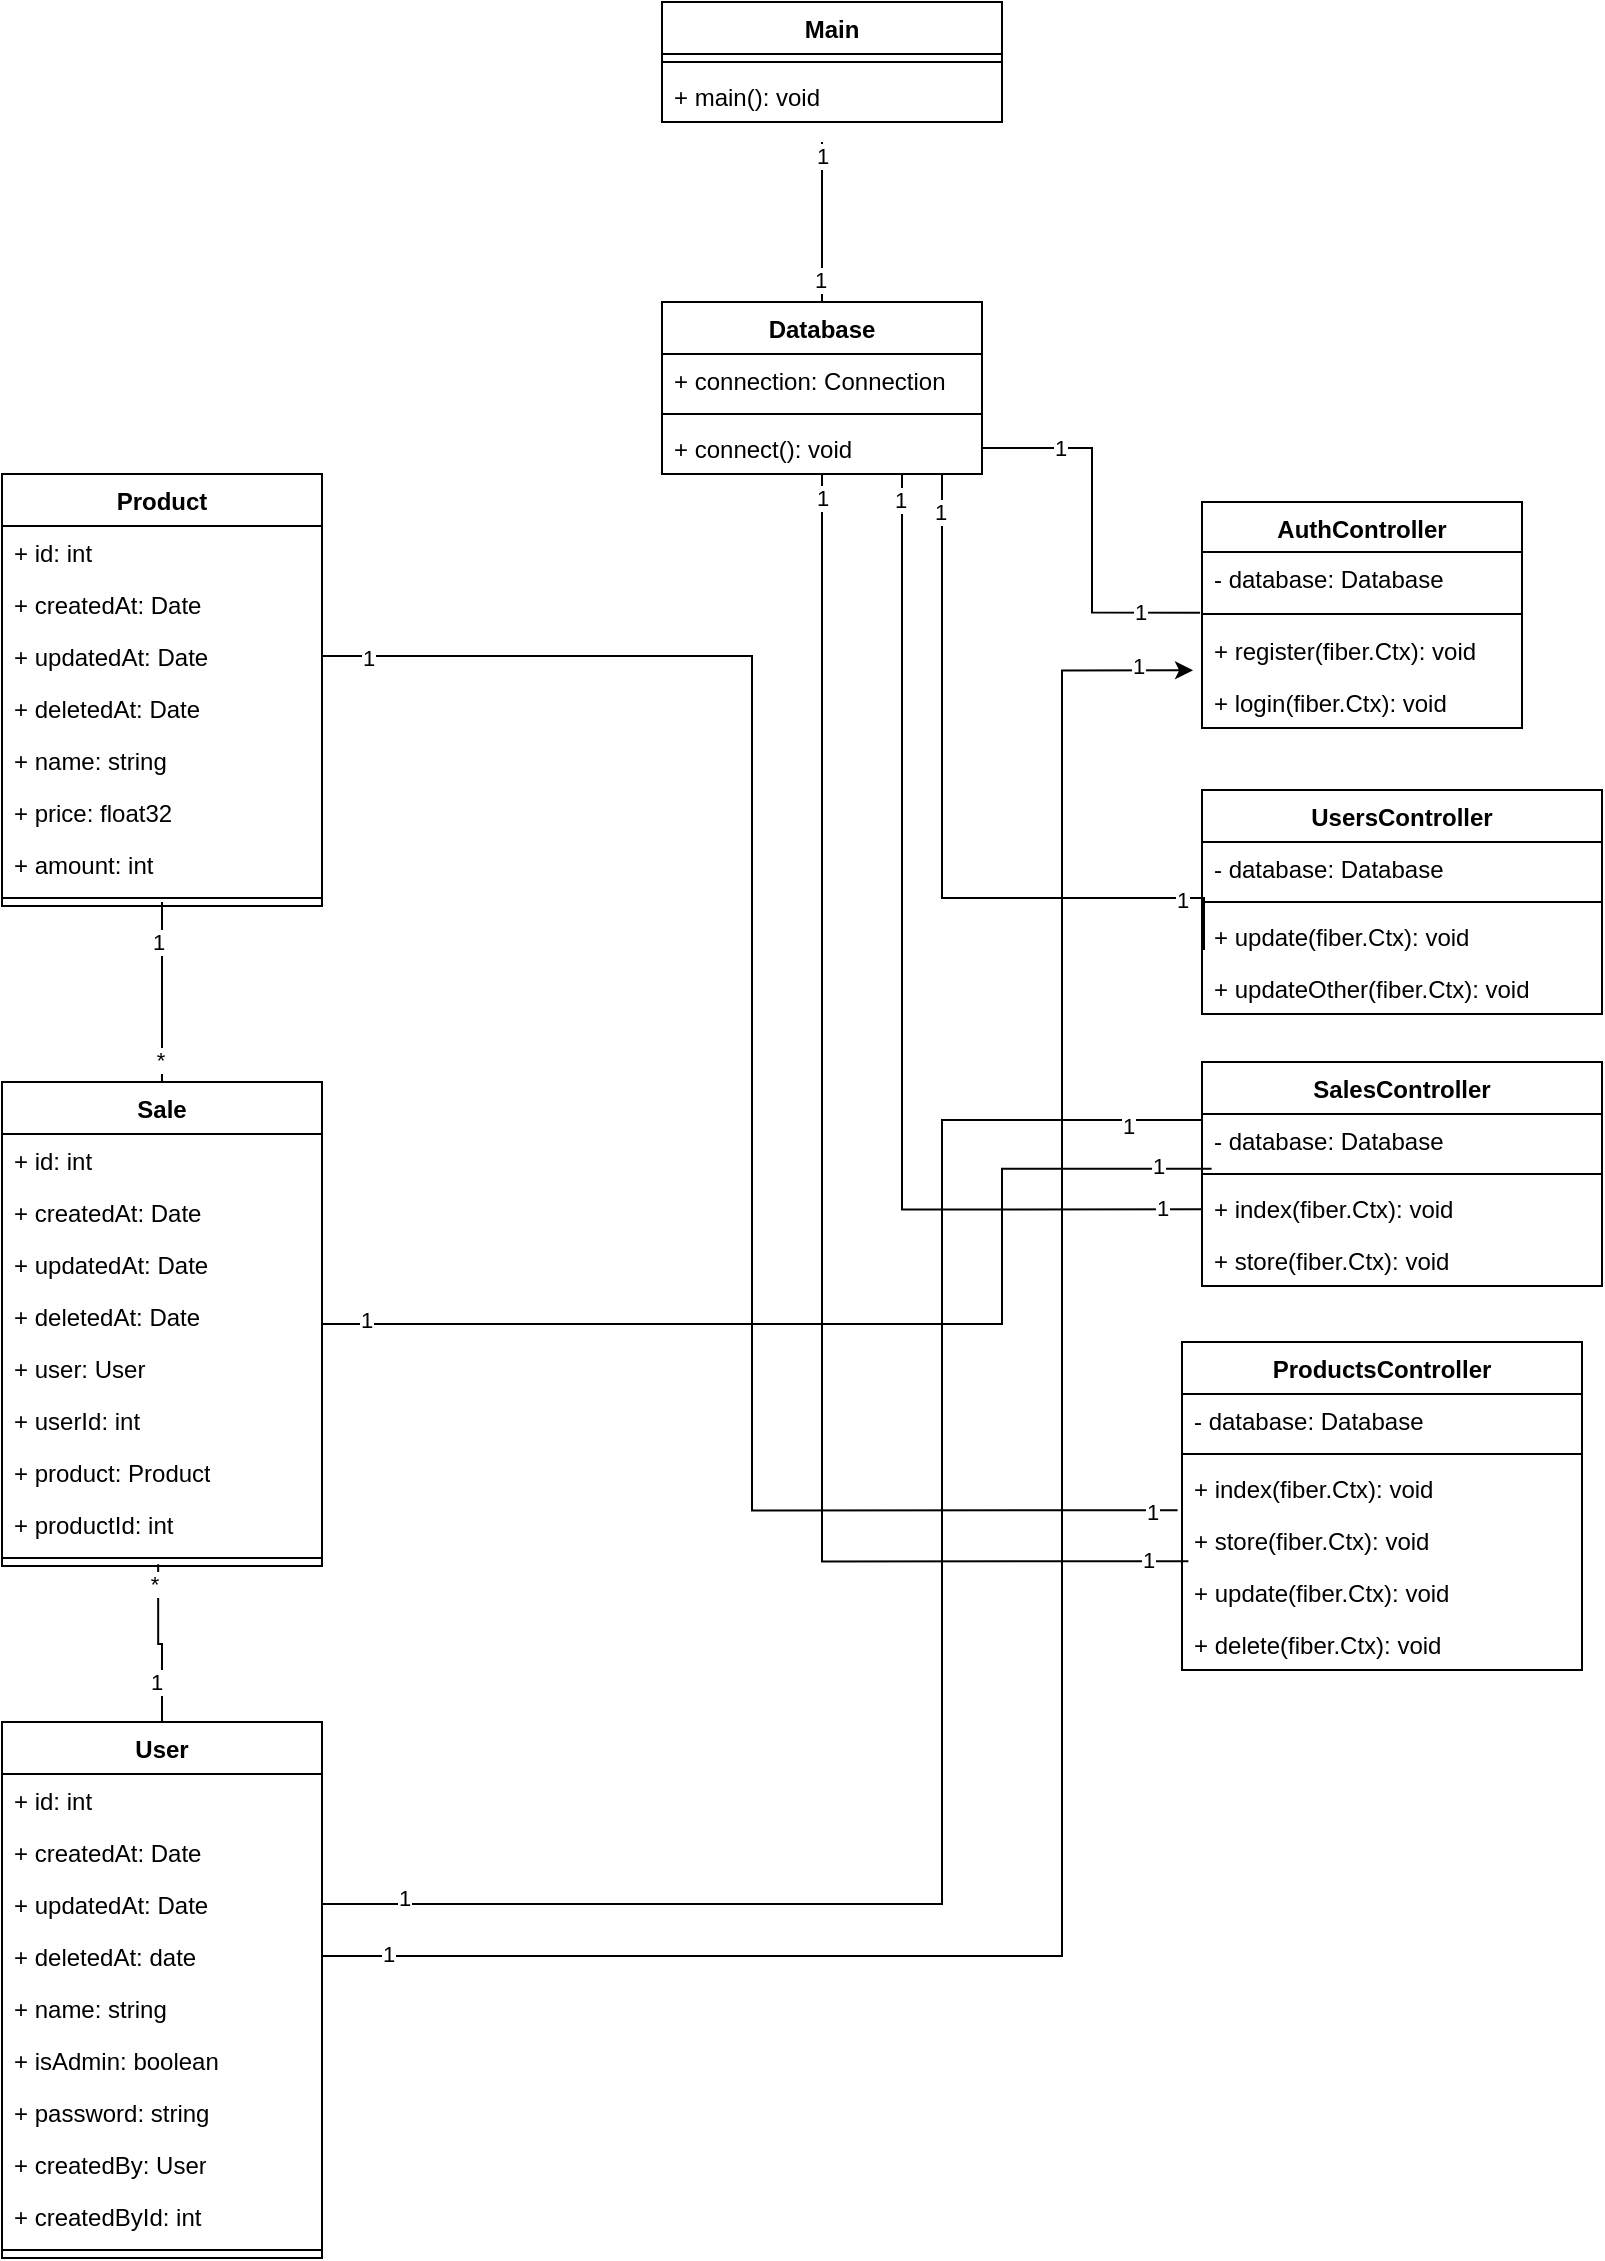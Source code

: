 <mxfile version="22.0.6" type="device">
  <diagram name="Page-1" id="usbsUYuFPVuQxyRuW1cV">
    <mxGraphModel dx="750" dy="1729" grid="1" gridSize="10" guides="1" tooltips="1" connect="0" arrows="1" fold="1" page="1" pageScale="1" pageWidth="850" pageHeight="1100" math="0" shadow="0">
      <root>
        <mxCell id="0" />
        <mxCell id="1" parent="0" />
        <mxCell id="LPBjk99qz6v_9gCpjT-U-1" value="Product" style="swimlane;fontStyle=1;align=center;verticalAlign=top;childLayout=stackLayout;horizontal=1;startSize=26;horizontalStack=0;resizeParent=1;resizeParentMax=0;resizeLast=0;collapsible=1;marginBottom=0;whiteSpace=wrap;html=1;" vertex="1" parent="1">
          <mxGeometry x="40" y="-244" width="160" height="216" as="geometry" />
        </mxCell>
        <mxCell id="LPBjk99qz6v_9gCpjT-U-26" value="+ id: int" style="text;strokeColor=none;fillColor=none;align=left;verticalAlign=top;spacingLeft=4;spacingRight=4;overflow=hidden;rotatable=0;points=[[0,0.5],[1,0.5]];portConstraint=eastwest;whiteSpace=wrap;html=1;" vertex="1" parent="LPBjk99qz6v_9gCpjT-U-1">
          <mxGeometry y="26" width="160" height="26" as="geometry" />
        </mxCell>
        <mxCell id="LPBjk99qz6v_9gCpjT-U-29" value="+ createdAt: Date" style="text;strokeColor=none;fillColor=none;align=left;verticalAlign=top;spacingLeft=4;spacingRight=4;overflow=hidden;rotatable=0;points=[[0,0.5],[1,0.5]];portConstraint=eastwest;whiteSpace=wrap;html=1;" vertex="1" parent="LPBjk99qz6v_9gCpjT-U-1">
          <mxGeometry y="52" width="160" height="26" as="geometry" />
        </mxCell>
        <mxCell id="LPBjk99qz6v_9gCpjT-U-31" value="+ updatedAt: Date" style="text;strokeColor=none;fillColor=none;align=left;verticalAlign=top;spacingLeft=4;spacingRight=4;overflow=hidden;rotatable=0;points=[[0,0.5],[1,0.5]];portConstraint=eastwest;whiteSpace=wrap;html=1;" vertex="1" parent="LPBjk99qz6v_9gCpjT-U-1">
          <mxGeometry y="78" width="160" height="26" as="geometry" />
        </mxCell>
        <mxCell id="LPBjk99qz6v_9gCpjT-U-30" value="+ deletedAt: Date" style="text;strokeColor=none;fillColor=none;align=left;verticalAlign=top;spacingLeft=4;spacingRight=4;overflow=hidden;rotatable=0;points=[[0,0.5],[1,0.5]];portConstraint=eastwest;whiteSpace=wrap;html=1;" vertex="1" parent="LPBjk99qz6v_9gCpjT-U-1">
          <mxGeometry y="104" width="160" height="26" as="geometry" />
        </mxCell>
        <mxCell id="LPBjk99qz6v_9gCpjT-U-2" value="&lt;div&gt;+ name: string&lt;/div&gt;&lt;div&gt;&lt;br&gt;&lt;/div&gt;" style="text;strokeColor=none;fillColor=none;align=left;verticalAlign=top;spacingLeft=4;spacingRight=4;overflow=hidden;rotatable=0;points=[[0,0.5],[1,0.5]];portConstraint=eastwest;whiteSpace=wrap;html=1;" vertex="1" parent="LPBjk99qz6v_9gCpjT-U-1">
          <mxGeometry y="130" width="160" height="26" as="geometry" />
        </mxCell>
        <mxCell id="LPBjk99qz6v_9gCpjT-U-11" value="+ price: float32" style="text;strokeColor=none;fillColor=none;align=left;verticalAlign=top;spacingLeft=4;spacingRight=4;overflow=hidden;rotatable=0;points=[[0,0.5],[1,0.5]];portConstraint=eastwest;whiteSpace=wrap;html=1;" vertex="1" parent="LPBjk99qz6v_9gCpjT-U-1">
          <mxGeometry y="156" width="160" height="26" as="geometry" />
        </mxCell>
        <mxCell id="LPBjk99qz6v_9gCpjT-U-10" value="+ amount: int" style="text;strokeColor=none;fillColor=none;align=left;verticalAlign=top;spacingLeft=4;spacingRight=4;overflow=hidden;rotatable=0;points=[[0,0.5],[1,0.5]];portConstraint=eastwest;whiteSpace=wrap;html=1;" vertex="1" parent="LPBjk99qz6v_9gCpjT-U-1">
          <mxGeometry y="182" width="160" height="26" as="geometry" />
        </mxCell>
        <mxCell id="LPBjk99qz6v_9gCpjT-U-3" value="" style="line;strokeWidth=1;fillColor=none;align=left;verticalAlign=middle;spacingTop=-1;spacingLeft=3;spacingRight=3;rotatable=0;labelPosition=right;points=[];portConstraint=eastwest;strokeColor=inherit;" vertex="1" parent="LPBjk99qz6v_9gCpjT-U-1">
          <mxGeometry y="208" width="160" height="8" as="geometry" />
        </mxCell>
        <mxCell id="LPBjk99qz6v_9gCpjT-U-12" value="User" style="swimlane;fontStyle=1;align=center;verticalAlign=top;childLayout=stackLayout;horizontal=1;startSize=26;horizontalStack=0;resizeParent=1;resizeParentMax=0;resizeLast=0;collapsible=1;marginBottom=0;whiteSpace=wrap;html=1;" vertex="1" parent="1">
          <mxGeometry x="40" y="380" width="160" height="268" as="geometry" />
        </mxCell>
        <mxCell id="LPBjk99qz6v_9gCpjT-U-27" value="+ id: int" style="text;strokeColor=none;fillColor=none;align=left;verticalAlign=top;spacingLeft=4;spacingRight=4;overflow=hidden;rotatable=0;points=[[0,0.5],[1,0.5]];portConstraint=eastwest;whiteSpace=wrap;html=1;" vertex="1" parent="LPBjk99qz6v_9gCpjT-U-12">
          <mxGeometry y="26" width="160" height="26" as="geometry" />
        </mxCell>
        <mxCell id="LPBjk99qz6v_9gCpjT-U-33" value="+ createdAt: Date" style="text;strokeColor=none;fillColor=none;align=left;verticalAlign=top;spacingLeft=4;spacingRight=4;overflow=hidden;rotatable=0;points=[[0,0.5],[1,0.5]];portConstraint=eastwest;whiteSpace=wrap;html=1;" vertex="1" parent="LPBjk99qz6v_9gCpjT-U-12">
          <mxGeometry y="52" width="160" height="26" as="geometry" />
        </mxCell>
        <mxCell id="LPBjk99qz6v_9gCpjT-U-34" value="+ updatedAt: Date" style="text;strokeColor=none;fillColor=none;align=left;verticalAlign=top;spacingLeft=4;spacingRight=4;overflow=hidden;rotatable=0;points=[[0,0.5],[1,0.5]];portConstraint=eastwest;whiteSpace=wrap;html=1;" vertex="1" parent="LPBjk99qz6v_9gCpjT-U-12">
          <mxGeometry y="78" width="160" height="26" as="geometry" />
        </mxCell>
        <mxCell id="LPBjk99qz6v_9gCpjT-U-35" value="+ deletedAt: date" style="text;strokeColor=none;fillColor=none;align=left;verticalAlign=top;spacingLeft=4;spacingRight=4;overflow=hidden;rotatable=0;points=[[0,0.5],[1,0.5]];portConstraint=eastwest;whiteSpace=wrap;html=1;" vertex="1" parent="LPBjk99qz6v_9gCpjT-U-12">
          <mxGeometry y="104" width="160" height="26" as="geometry" />
        </mxCell>
        <mxCell id="LPBjk99qz6v_9gCpjT-U-13" value="&lt;div&gt;+ name: string&lt;/div&gt;&lt;div&gt;&lt;br&gt;&lt;/div&gt;" style="text;strokeColor=none;fillColor=none;align=left;verticalAlign=top;spacingLeft=4;spacingRight=4;overflow=hidden;rotatable=0;points=[[0,0.5],[1,0.5]];portConstraint=eastwest;whiteSpace=wrap;html=1;" vertex="1" parent="LPBjk99qz6v_9gCpjT-U-12">
          <mxGeometry y="130" width="160" height="26" as="geometry" />
        </mxCell>
        <mxCell id="LPBjk99qz6v_9gCpjT-U-14" value="+ isAdmin: boolean" style="text;strokeColor=none;fillColor=none;align=left;verticalAlign=top;spacingLeft=4;spacingRight=4;overflow=hidden;rotatable=0;points=[[0,0.5],[1,0.5]];portConstraint=eastwest;whiteSpace=wrap;html=1;" vertex="1" parent="LPBjk99qz6v_9gCpjT-U-12">
          <mxGeometry y="156" width="160" height="26" as="geometry" />
        </mxCell>
        <mxCell id="LPBjk99qz6v_9gCpjT-U-15" value="+ password: string" style="text;strokeColor=none;fillColor=none;align=left;verticalAlign=top;spacingLeft=4;spacingRight=4;overflow=hidden;rotatable=0;points=[[0,0.5],[1,0.5]];portConstraint=eastwest;whiteSpace=wrap;html=1;" vertex="1" parent="LPBjk99qz6v_9gCpjT-U-12">
          <mxGeometry y="182" width="160" height="26" as="geometry" />
        </mxCell>
        <mxCell id="LPBjk99qz6v_9gCpjT-U-17" value="+ createdBy: User" style="text;strokeColor=none;fillColor=none;align=left;verticalAlign=top;spacingLeft=4;spacingRight=4;overflow=hidden;rotatable=0;points=[[0,0.5],[1,0.5]];portConstraint=eastwest;whiteSpace=wrap;html=1;" vertex="1" parent="LPBjk99qz6v_9gCpjT-U-12">
          <mxGeometry y="208" width="160" height="26" as="geometry" />
        </mxCell>
        <mxCell id="LPBjk99qz6v_9gCpjT-U-49" value="+ createdById: int" style="text;strokeColor=none;fillColor=none;align=left;verticalAlign=top;spacingLeft=4;spacingRight=4;overflow=hidden;rotatable=0;points=[[0,0.5],[1,0.5]];portConstraint=eastwest;whiteSpace=wrap;html=1;" vertex="1" parent="LPBjk99qz6v_9gCpjT-U-12">
          <mxGeometry y="234" width="160" height="26" as="geometry" />
        </mxCell>
        <mxCell id="LPBjk99qz6v_9gCpjT-U-16" value="" style="line;strokeWidth=1;fillColor=none;align=left;verticalAlign=middle;spacingTop=-1;spacingLeft=3;spacingRight=3;rotatable=0;labelPosition=right;points=[];portConstraint=eastwest;strokeColor=inherit;" vertex="1" parent="LPBjk99qz6v_9gCpjT-U-12">
          <mxGeometry y="260" width="160" height="8" as="geometry" />
        </mxCell>
        <mxCell id="LPBjk99qz6v_9gCpjT-U-93" style="edgeStyle=orthogonalEdgeStyle;rounded=0;orthogonalLoop=1;jettySize=auto;html=1;endArrow=none;endFill=0;" edge="1" parent="1" source="LPBjk99qz6v_9gCpjT-U-36">
          <mxGeometry relative="1" as="geometry">
            <mxPoint x="120" y="-30" as="targetPoint" />
          </mxGeometry>
        </mxCell>
        <mxCell id="LPBjk99qz6v_9gCpjT-U-96" value="1" style="edgeLabel;html=1;align=center;verticalAlign=middle;resizable=0;points=[];" vertex="1" connectable="0" parent="LPBjk99qz6v_9gCpjT-U-93">
          <mxGeometry x="0.56" y="2" relative="1" as="geometry">
            <mxPoint as="offset" />
          </mxGeometry>
        </mxCell>
        <mxCell id="LPBjk99qz6v_9gCpjT-U-98" value="*" style="edgeLabel;html=1;align=center;verticalAlign=middle;resizable=0;points=[];" vertex="1" connectable="0" parent="LPBjk99qz6v_9gCpjT-U-93">
          <mxGeometry x="-0.745" y="1" relative="1" as="geometry">
            <mxPoint as="offset" />
          </mxGeometry>
        </mxCell>
        <mxCell id="LPBjk99qz6v_9gCpjT-U-36" value="Sale" style="swimlane;fontStyle=1;align=center;verticalAlign=top;childLayout=stackLayout;horizontal=1;startSize=26;horizontalStack=0;resizeParent=1;resizeParentMax=0;resizeLast=0;collapsible=1;marginBottom=0;whiteSpace=wrap;html=1;" vertex="1" parent="1">
          <mxGeometry x="40" y="60" width="160" height="242" as="geometry" />
        </mxCell>
        <mxCell id="LPBjk99qz6v_9gCpjT-U-37" value="+ id: int" style="text;strokeColor=none;fillColor=none;align=left;verticalAlign=top;spacingLeft=4;spacingRight=4;overflow=hidden;rotatable=0;points=[[0,0.5],[1,0.5]];portConstraint=eastwest;whiteSpace=wrap;html=1;" vertex="1" parent="LPBjk99qz6v_9gCpjT-U-36">
          <mxGeometry y="26" width="160" height="26" as="geometry" />
        </mxCell>
        <mxCell id="LPBjk99qz6v_9gCpjT-U-38" value="+ createdAt: Date" style="text;strokeColor=none;fillColor=none;align=left;verticalAlign=top;spacingLeft=4;spacingRight=4;overflow=hidden;rotatable=0;points=[[0,0.5],[1,0.5]];portConstraint=eastwest;whiteSpace=wrap;html=1;" vertex="1" parent="LPBjk99qz6v_9gCpjT-U-36">
          <mxGeometry y="52" width="160" height="26" as="geometry" />
        </mxCell>
        <mxCell id="LPBjk99qz6v_9gCpjT-U-39" value="+ updatedAt: Date" style="text;strokeColor=none;fillColor=none;align=left;verticalAlign=top;spacingLeft=4;spacingRight=4;overflow=hidden;rotatable=0;points=[[0,0.5],[1,0.5]];portConstraint=eastwest;whiteSpace=wrap;html=1;" vertex="1" parent="LPBjk99qz6v_9gCpjT-U-36">
          <mxGeometry y="78" width="160" height="26" as="geometry" />
        </mxCell>
        <mxCell id="LPBjk99qz6v_9gCpjT-U-40" value="+ deletedAt: Date" style="text;strokeColor=none;fillColor=none;align=left;verticalAlign=top;spacingLeft=4;spacingRight=4;overflow=hidden;rotatable=0;points=[[0,0.5],[1,0.5]];portConstraint=eastwest;whiteSpace=wrap;html=1;" vertex="1" parent="LPBjk99qz6v_9gCpjT-U-36">
          <mxGeometry y="104" width="160" height="26" as="geometry" />
        </mxCell>
        <mxCell id="LPBjk99qz6v_9gCpjT-U-47" value="+ user: User" style="text;strokeColor=none;fillColor=none;align=left;verticalAlign=top;spacingLeft=4;spacingRight=4;overflow=hidden;rotatable=0;points=[[0,0.5],[1,0.5]];portConstraint=eastwest;whiteSpace=wrap;html=1;" vertex="1" parent="LPBjk99qz6v_9gCpjT-U-36">
          <mxGeometry y="130" width="160" height="26" as="geometry" />
        </mxCell>
        <mxCell id="LPBjk99qz6v_9gCpjT-U-46" value="+ userId: int" style="text;strokeColor=none;fillColor=none;align=left;verticalAlign=top;spacingLeft=4;spacingRight=4;overflow=hidden;rotatable=0;points=[[0,0.5],[1,0.5]];portConstraint=eastwest;whiteSpace=wrap;html=1;" vertex="1" parent="LPBjk99qz6v_9gCpjT-U-36">
          <mxGeometry y="156" width="160" height="26" as="geometry" />
        </mxCell>
        <mxCell id="LPBjk99qz6v_9gCpjT-U-45" value="+ product: Product" style="text;strokeColor=none;fillColor=none;align=left;verticalAlign=top;spacingLeft=4;spacingRight=4;overflow=hidden;rotatable=0;points=[[0,0.5],[1,0.5]];portConstraint=eastwest;whiteSpace=wrap;html=1;" vertex="1" parent="LPBjk99qz6v_9gCpjT-U-36">
          <mxGeometry y="182" width="160" height="26" as="geometry" />
        </mxCell>
        <mxCell id="LPBjk99qz6v_9gCpjT-U-48" value="+ productId: int" style="text;strokeColor=none;fillColor=none;align=left;verticalAlign=top;spacingLeft=4;spacingRight=4;overflow=hidden;rotatable=0;points=[[0,0.5],[1,0.5]];portConstraint=eastwest;whiteSpace=wrap;html=1;" vertex="1" parent="LPBjk99qz6v_9gCpjT-U-36">
          <mxGeometry y="208" width="160" height="26" as="geometry" />
        </mxCell>
        <mxCell id="LPBjk99qz6v_9gCpjT-U-44" value="" style="line;strokeWidth=1;fillColor=none;align=left;verticalAlign=middle;spacingTop=-1;spacingLeft=3;spacingRight=3;rotatable=0;labelPosition=right;points=[];portConstraint=eastwest;strokeColor=inherit;" vertex="1" parent="LPBjk99qz6v_9gCpjT-U-36">
          <mxGeometry y="234" width="160" height="8" as="geometry" />
        </mxCell>
        <mxCell id="LPBjk99qz6v_9gCpjT-U-90" style="edgeStyle=orthogonalEdgeStyle;rounded=0;orthogonalLoop=1;jettySize=auto;html=1;endArrow=none;endFill=0;" edge="1" parent="1" source="LPBjk99qz6v_9gCpjT-U-62">
          <mxGeometry relative="1" as="geometry">
            <mxPoint x="450" y="-410" as="targetPoint" />
          </mxGeometry>
        </mxCell>
        <mxCell id="LPBjk99qz6v_9gCpjT-U-91" value="1" style="edgeLabel;html=1;align=center;verticalAlign=middle;resizable=0;points=[];" vertex="1" connectable="0" parent="LPBjk99qz6v_9gCpjT-U-90">
          <mxGeometry x="0.834" relative="1" as="geometry">
            <mxPoint as="offset" />
          </mxGeometry>
        </mxCell>
        <mxCell id="LPBjk99qz6v_9gCpjT-U-92" value="1" style="edgeLabel;html=1;align=center;verticalAlign=middle;resizable=0;points=[];" vertex="1" connectable="0" parent="LPBjk99qz6v_9gCpjT-U-90">
          <mxGeometry x="-0.72" y="1" relative="1" as="geometry">
            <mxPoint as="offset" />
          </mxGeometry>
        </mxCell>
        <mxCell id="LPBjk99qz6v_9gCpjT-U-62" value="Database" style="swimlane;fontStyle=1;align=center;verticalAlign=top;childLayout=stackLayout;horizontal=1;startSize=26;horizontalStack=0;resizeParent=1;resizeParentMax=0;resizeLast=0;collapsible=1;marginBottom=0;whiteSpace=wrap;html=1;" vertex="1" parent="1">
          <mxGeometry x="370" y="-330" width="160" height="86" as="geometry" />
        </mxCell>
        <mxCell id="LPBjk99qz6v_9gCpjT-U-63" value="+ connection: Connection" style="text;strokeColor=none;fillColor=none;align=left;verticalAlign=top;spacingLeft=4;spacingRight=4;overflow=hidden;rotatable=0;points=[[0,0.5],[1,0.5]];portConstraint=eastwest;whiteSpace=wrap;html=1;" vertex="1" parent="LPBjk99qz6v_9gCpjT-U-62">
          <mxGeometry y="26" width="160" height="26" as="geometry" />
        </mxCell>
        <mxCell id="LPBjk99qz6v_9gCpjT-U-64" value="" style="line;strokeWidth=1;fillColor=none;align=left;verticalAlign=middle;spacingTop=-1;spacingLeft=3;spacingRight=3;rotatable=0;labelPosition=right;points=[];portConstraint=eastwest;strokeColor=inherit;" vertex="1" parent="LPBjk99qz6v_9gCpjT-U-62">
          <mxGeometry y="52" width="160" height="8" as="geometry" />
        </mxCell>
        <mxCell id="LPBjk99qz6v_9gCpjT-U-65" value="+ connect(): void" style="text;strokeColor=none;fillColor=none;align=left;verticalAlign=top;spacingLeft=4;spacingRight=4;overflow=hidden;rotatable=0;points=[[0,0.5],[1,0.5]];portConstraint=eastwest;whiteSpace=wrap;html=1;" vertex="1" parent="LPBjk99qz6v_9gCpjT-U-62">
          <mxGeometry y="60" width="160" height="26" as="geometry" />
        </mxCell>
        <mxCell id="LPBjk99qz6v_9gCpjT-U-66" value="Main" style="swimlane;fontStyle=1;align=center;verticalAlign=top;childLayout=stackLayout;horizontal=1;startSize=26;horizontalStack=0;resizeParent=1;resizeParentMax=0;resizeLast=0;collapsible=1;marginBottom=0;whiteSpace=wrap;html=1;" vertex="1" parent="1">
          <mxGeometry x="370" y="-480" width="170" height="60" as="geometry" />
        </mxCell>
        <mxCell id="LPBjk99qz6v_9gCpjT-U-68" value="" style="line;strokeWidth=1;fillColor=none;align=left;verticalAlign=middle;spacingTop=-1;spacingLeft=3;spacingRight=3;rotatable=0;labelPosition=right;points=[];portConstraint=eastwest;strokeColor=inherit;" vertex="1" parent="LPBjk99qz6v_9gCpjT-U-66">
          <mxGeometry y="26" width="170" height="8" as="geometry" />
        </mxCell>
        <mxCell id="LPBjk99qz6v_9gCpjT-U-69" value="+ main(): void" style="text;strokeColor=none;fillColor=none;align=left;verticalAlign=top;spacingLeft=4;spacingRight=4;overflow=hidden;rotatable=0;points=[[0,0.5],[1,0.5]];portConstraint=eastwest;whiteSpace=wrap;html=1;" vertex="1" parent="LPBjk99qz6v_9gCpjT-U-66">
          <mxGeometry y="34" width="170" height="26" as="geometry" />
        </mxCell>
        <mxCell id="LPBjk99qz6v_9gCpjT-U-70" value="AuthController" style="swimlane;fontStyle=1;align=center;verticalAlign=top;childLayout=stackLayout;horizontal=1;startSize=25;horizontalStack=0;resizeParent=1;resizeParentMax=0;resizeLast=0;collapsible=1;marginBottom=0;whiteSpace=wrap;html=1;" vertex="1" parent="1">
          <mxGeometry x="640" y="-230" width="160" height="113" as="geometry" />
        </mxCell>
        <mxCell id="LPBjk99qz6v_9gCpjT-U-106" value="- database: Database" style="text;strokeColor=none;fillColor=none;align=left;verticalAlign=top;spacingLeft=4;spacingRight=4;overflow=hidden;rotatable=0;points=[[0,0.5],[1,0.5]];portConstraint=eastwest;whiteSpace=wrap;html=1;" vertex="1" parent="LPBjk99qz6v_9gCpjT-U-70">
          <mxGeometry y="25" width="160" height="26" as="geometry" />
        </mxCell>
        <mxCell id="LPBjk99qz6v_9gCpjT-U-71" value="" style="line;strokeWidth=1;fillColor=none;align=left;verticalAlign=middle;spacingTop=-1;spacingLeft=3;spacingRight=3;rotatable=0;labelPosition=right;points=[];portConstraint=eastwest;strokeColor=inherit;" vertex="1" parent="LPBjk99qz6v_9gCpjT-U-70">
          <mxGeometry y="51" width="160" height="10" as="geometry" />
        </mxCell>
        <mxCell id="LPBjk99qz6v_9gCpjT-U-72" value="+ register(fiber.Ctx): void" style="text;strokeColor=none;fillColor=none;align=left;verticalAlign=top;spacingLeft=4;spacingRight=4;overflow=hidden;rotatable=0;points=[[0,0.5],[1,0.5]];portConstraint=eastwest;whiteSpace=wrap;html=1;" vertex="1" parent="LPBjk99qz6v_9gCpjT-U-70">
          <mxGeometry y="61" width="160" height="26" as="geometry" />
        </mxCell>
        <mxCell id="LPBjk99qz6v_9gCpjT-U-73" value="+ login(fiber.Ctx): void" style="text;strokeColor=none;fillColor=none;align=left;verticalAlign=top;spacingLeft=4;spacingRight=4;overflow=hidden;rotatable=0;points=[[0,0.5],[1,0.5]];portConstraint=eastwest;whiteSpace=wrap;html=1;" vertex="1" parent="LPBjk99qz6v_9gCpjT-U-70">
          <mxGeometry y="87" width="160" height="26" as="geometry" />
        </mxCell>
        <mxCell id="LPBjk99qz6v_9gCpjT-U-75" value="UsersController" style="swimlane;fontStyle=1;align=center;verticalAlign=top;childLayout=stackLayout;horizontal=1;startSize=26;horizontalStack=0;resizeParent=1;resizeParentMax=0;resizeLast=0;collapsible=1;marginBottom=0;whiteSpace=wrap;html=1;" vertex="1" parent="1">
          <mxGeometry x="640" y="-86" width="200" height="112" as="geometry" />
        </mxCell>
        <mxCell id="LPBjk99qz6v_9gCpjT-U-113" value="- database: Database" style="text;strokeColor=none;fillColor=none;align=left;verticalAlign=top;spacingLeft=4;spacingRight=4;overflow=hidden;rotatable=0;points=[[0,0.5],[1,0.5]];portConstraint=eastwest;whiteSpace=wrap;html=1;" vertex="1" parent="LPBjk99qz6v_9gCpjT-U-75">
          <mxGeometry y="26" width="200" height="26" as="geometry" />
        </mxCell>
        <mxCell id="LPBjk99qz6v_9gCpjT-U-76" value="" style="line;strokeWidth=1;fillColor=none;align=left;verticalAlign=middle;spacingTop=-1;spacingLeft=3;spacingRight=3;rotatable=0;labelPosition=right;points=[];portConstraint=eastwest;strokeColor=inherit;" vertex="1" parent="LPBjk99qz6v_9gCpjT-U-75">
          <mxGeometry y="52" width="200" height="8" as="geometry" />
        </mxCell>
        <mxCell id="LPBjk99qz6v_9gCpjT-U-77" value="+ update(fiber.Ctx): void" style="text;strokeColor=none;fillColor=none;align=left;verticalAlign=top;spacingLeft=4;spacingRight=4;overflow=hidden;rotatable=0;points=[[0,0.5],[1,0.5]];portConstraint=eastwest;whiteSpace=wrap;html=1;" vertex="1" parent="LPBjk99qz6v_9gCpjT-U-75">
          <mxGeometry y="60" width="200" height="26" as="geometry" />
        </mxCell>
        <mxCell id="LPBjk99qz6v_9gCpjT-U-78" value="+ updateOther(fiber.Ctx): void" style="text;strokeColor=none;fillColor=none;align=left;verticalAlign=top;spacingLeft=4;spacingRight=4;overflow=hidden;rotatable=0;points=[[0,0.5],[1,0.5]];portConstraint=eastwest;whiteSpace=wrap;html=1;" vertex="1" parent="LPBjk99qz6v_9gCpjT-U-75">
          <mxGeometry y="86" width="200" height="26" as="geometry" />
        </mxCell>
        <mxCell id="LPBjk99qz6v_9gCpjT-U-79" value="SalesController" style="swimlane;fontStyle=1;align=center;verticalAlign=top;childLayout=stackLayout;horizontal=1;startSize=26;horizontalStack=0;resizeParent=1;resizeParentMax=0;resizeLast=0;collapsible=1;marginBottom=0;whiteSpace=wrap;html=1;" vertex="1" parent="1">
          <mxGeometry x="640" y="50" width="200" height="112" as="geometry" />
        </mxCell>
        <mxCell id="LPBjk99qz6v_9gCpjT-U-114" value="- database: Database" style="text;strokeColor=none;fillColor=none;align=left;verticalAlign=top;spacingLeft=4;spacingRight=4;overflow=hidden;rotatable=0;points=[[0,0.5],[1,0.5]];portConstraint=eastwest;whiteSpace=wrap;html=1;" vertex="1" parent="LPBjk99qz6v_9gCpjT-U-79">
          <mxGeometry y="26" width="200" height="26" as="geometry" />
        </mxCell>
        <mxCell id="LPBjk99qz6v_9gCpjT-U-80" value="" style="line;strokeWidth=1;fillColor=none;align=left;verticalAlign=middle;spacingTop=-1;spacingLeft=3;spacingRight=3;rotatable=0;labelPosition=right;points=[];portConstraint=eastwest;strokeColor=inherit;" vertex="1" parent="LPBjk99qz6v_9gCpjT-U-79">
          <mxGeometry y="52" width="200" height="8" as="geometry" />
        </mxCell>
        <mxCell id="LPBjk99qz6v_9gCpjT-U-81" value="+ index(fiber.Ctx): void" style="text;strokeColor=none;fillColor=none;align=left;verticalAlign=top;spacingLeft=4;spacingRight=4;overflow=hidden;rotatable=0;points=[[0,0.5],[1,0.5]];portConstraint=eastwest;whiteSpace=wrap;html=1;" vertex="1" parent="LPBjk99qz6v_9gCpjT-U-79">
          <mxGeometry y="60" width="200" height="26" as="geometry" />
        </mxCell>
        <mxCell id="LPBjk99qz6v_9gCpjT-U-82" value="+ store(fiber.Ctx): void" style="text;strokeColor=none;fillColor=none;align=left;verticalAlign=top;spacingLeft=4;spacingRight=4;overflow=hidden;rotatable=0;points=[[0,0.5],[1,0.5]];portConstraint=eastwest;whiteSpace=wrap;html=1;" vertex="1" parent="LPBjk99qz6v_9gCpjT-U-79">
          <mxGeometry y="86" width="200" height="26" as="geometry" />
        </mxCell>
        <mxCell id="LPBjk99qz6v_9gCpjT-U-83" value="ProductsController" style="swimlane;fontStyle=1;align=center;verticalAlign=top;childLayout=stackLayout;horizontal=1;startSize=26;horizontalStack=0;resizeParent=1;resizeParentMax=0;resizeLast=0;collapsible=1;marginBottom=0;whiteSpace=wrap;html=1;" vertex="1" parent="1">
          <mxGeometry x="630" y="190" width="200" height="164" as="geometry" />
        </mxCell>
        <mxCell id="LPBjk99qz6v_9gCpjT-U-121" value="- database: Database" style="text;strokeColor=none;fillColor=none;align=left;verticalAlign=top;spacingLeft=4;spacingRight=4;overflow=hidden;rotatable=0;points=[[0,0.5],[1,0.5]];portConstraint=eastwest;whiteSpace=wrap;html=1;" vertex="1" parent="LPBjk99qz6v_9gCpjT-U-83">
          <mxGeometry y="26" width="200" height="26" as="geometry" />
        </mxCell>
        <mxCell id="LPBjk99qz6v_9gCpjT-U-84" value="" style="line;strokeWidth=1;fillColor=none;align=left;verticalAlign=middle;spacingTop=-1;spacingLeft=3;spacingRight=3;rotatable=0;labelPosition=right;points=[];portConstraint=eastwest;strokeColor=inherit;" vertex="1" parent="LPBjk99qz6v_9gCpjT-U-83">
          <mxGeometry y="52" width="200" height="8" as="geometry" />
        </mxCell>
        <mxCell id="LPBjk99qz6v_9gCpjT-U-85" value="+ index(fiber.Ctx): void" style="text;strokeColor=none;fillColor=none;align=left;verticalAlign=top;spacingLeft=4;spacingRight=4;overflow=hidden;rotatable=0;points=[[0,0.5],[1,0.5]];portConstraint=eastwest;whiteSpace=wrap;html=1;" vertex="1" parent="LPBjk99qz6v_9gCpjT-U-83">
          <mxGeometry y="60" width="200" height="26" as="geometry" />
        </mxCell>
        <mxCell id="LPBjk99qz6v_9gCpjT-U-86" value="+ store(fiber.Ctx): void" style="text;strokeColor=none;fillColor=none;align=left;verticalAlign=top;spacingLeft=4;spacingRight=4;overflow=hidden;rotatable=0;points=[[0,0.5],[1,0.5]];portConstraint=eastwest;whiteSpace=wrap;html=1;" vertex="1" parent="LPBjk99qz6v_9gCpjT-U-83">
          <mxGeometry y="86" width="200" height="26" as="geometry" />
        </mxCell>
        <mxCell id="LPBjk99qz6v_9gCpjT-U-88" value="+ update(fiber.Ctx): void" style="text;strokeColor=none;fillColor=none;align=left;verticalAlign=top;spacingLeft=4;spacingRight=4;overflow=hidden;rotatable=0;points=[[0,0.5],[1,0.5]];portConstraint=eastwest;whiteSpace=wrap;html=1;" vertex="1" parent="LPBjk99qz6v_9gCpjT-U-83">
          <mxGeometry y="112" width="200" height="26" as="geometry" />
        </mxCell>
        <mxCell id="LPBjk99qz6v_9gCpjT-U-87" value="+ delete(fiber.Ctx): void" style="text;strokeColor=none;fillColor=none;align=left;verticalAlign=top;spacingLeft=4;spacingRight=4;overflow=hidden;rotatable=0;points=[[0,0.5],[1,0.5]];portConstraint=eastwest;whiteSpace=wrap;html=1;" vertex="1" parent="LPBjk99qz6v_9gCpjT-U-83">
          <mxGeometry y="138" width="200" height="26" as="geometry" />
        </mxCell>
        <mxCell id="LPBjk99qz6v_9gCpjT-U-94" style="edgeStyle=orthogonalEdgeStyle;rounded=0;orthogonalLoop=1;jettySize=auto;html=1;entryX=0.488;entryY=0.888;entryDx=0;entryDy=0;entryPerimeter=0;endArrow=none;endFill=0;" edge="1" parent="1" source="LPBjk99qz6v_9gCpjT-U-12" target="LPBjk99qz6v_9gCpjT-U-44">
          <mxGeometry relative="1" as="geometry" />
        </mxCell>
        <mxCell id="LPBjk99qz6v_9gCpjT-U-99" value="*" style="edgeLabel;html=1;align=center;verticalAlign=middle;resizable=0;points=[];" vertex="1" connectable="0" parent="LPBjk99qz6v_9gCpjT-U-94">
          <mxGeometry x="0.763" y="2" relative="1" as="geometry">
            <mxPoint as="offset" />
          </mxGeometry>
        </mxCell>
        <mxCell id="LPBjk99qz6v_9gCpjT-U-101" value="1" style="edgeLabel;html=1;align=center;verticalAlign=middle;resizable=0;points=[];" vertex="1" connectable="0" parent="LPBjk99qz6v_9gCpjT-U-94">
          <mxGeometry x="-0.494" y="3" relative="1" as="geometry">
            <mxPoint as="offset" />
          </mxGeometry>
        </mxCell>
        <mxCell id="LPBjk99qz6v_9gCpjT-U-107" style="edgeStyle=orthogonalEdgeStyle;rounded=0;orthogonalLoop=1;jettySize=auto;html=1;entryX=-0.006;entryY=1.166;entryDx=0;entryDy=0;entryPerimeter=0;endArrow=none;endFill=0;" edge="1" parent="1" source="LPBjk99qz6v_9gCpjT-U-65" target="LPBjk99qz6v_9gCpjT-U-106">
          <mxGeometry relative="1" as="geometry" />
        </mxCell>
        <mxCell id="LPBjk99qz6v_9gCpjT-U-108" value="1" style="edgeLabel;html=1;align=center;verticalAlign=middle;resizable=0;points=[];" vertex="1" connectable="0" parent="LPBjk99qz6v_9gCpjT-U-107">
          <mxGeometry x="-0.597" relative="1" as="geometry">
            <mxPoint as="offset" />
          </mxGeometry>
        </mxCell>
        <mxCell id="LPBjk99qz6v_9gCpjT-U-109" value="&lt;div&gt;1&lt;br&gt;&lt;/div&gt;" style="edgeLabel;html=1;align=center;verticalAlign=middle;resizable=0;points=[];" vertex="1" connectable="0" parent="LPBjk99qz6v_9gCpjT-U-107">
          <mxGeometry x="0.682" y="1" relative="1" as="geometry">
            <mxPoint as="offset" />
          </mxGeometry>
        </mxCell>
        <mxCell id="LPBjk99qz6v_9gCpjT-U-110" style="edgeStyle=orthogonalEdgeStyle;rounded=0;orthogonalLoop=1;jettySize=auto;html=1;entryX=0.005;entryY=0.769;entryDx=0;entryDy=0;entryPerimeter=0;endArrow=none;endFill=0;" edge="1" parent="1" source="LPBjk99qz6v_9gCpjT-U-62" target="LPBjk99qz6v_9gCpjT-U-77">
          <mxGeometry relative="1" as="geometry">
            <Array as="points">
              <mxPoint x="510" y="-32" />
            </Array>
          </mxGeometry>
        </mxCell>
        <mxCell id="LPBjk99qz6v_9gCpjT-U-111" value="&lt;div&gt;1&lt;/div&gt;" style="edgeLabel;html=1;align=center;verticalAlign=middle;resizable=0;points=[];" vertex="1" connectable="0" parent="LPBjk99qz6v_9gCpjT-U-110">
          <mxGeometry x="-0.897" y="-1" relative="1" as="geometry">
            <mxPoint as="offset" />
          </mxGeometry>
        </mxCell>
        <mxCell id="LPBjk99qz6v_9gCpjT-U-112" value="1" style="edgeLabel;html=1;align=center;verticalAlign=middle;resizable=0;points=[];" vertex="1" connectable="0" parent="LPBjk99qz6v_9gCpjT-U-110">
          <mxGeometry x="0.876" y="-1" relative="1" as="geometry">
            <mxPoint x="-10" y="-2" as="offset" />
          </mxGeometry>
        </mxCell>
        <mxCell id="LPBjk99qz6v_9gCpjT-U-115" style="edgeStyle=orthogonalEdgeStyle;rounded=0;orthogonalLoop=1;jettySize=auto;html=1;entryX=-0.001;entryY=0.526;entryDx=0;entryDy=0;entryPerimeter=0;endArrow=none;endFill=0;" edge="1" parent="1" source="LPBjk99qz6v_9gCpjT-U-62" target="LPBjk99qz6v_9gCpjT-U-81">
          <mxGeometry relative="1" as="geometry">
            <Array as="points">
              <mxPoint x="490" y="124" />
            </Array>
          </mxGeometry>
        </mxCell>
        <mxCell id="LPBjk99qz6v_9gCpjT-U-116" value="1" style="edgeLabel;html=1;align=center;verticalAlign=middle;resizable=0;points=[];" vertex="1" connectable="0" parent="LPBjk99qz6v_9gCpjT-U-115">
          <mxGeometry x="-0.951" y="-1" relative="1" as="geometry">
            <mxPoint as="offset" />
          </mxGeometry>
        </mxCell>
        <mxCell id="LPBjk99qz6v_9gCpjT-U-117" value="1" style="edgeLabel;html=1;align=center;verticalAlign=middle;resizable=0;points=[];" vertex="1" connectable="0" parent="LPBjk99qz6v_9gCpjT-U-115">
          <mxGeometry x="0.922" y="1" relative="1" as="geometry">
            <mxPoint as="offset" />
          </mxGeometry>
        </mxCell>
        <mxCell id="LPBjk99qz6v_9gCpjT-U-118" style="edgeStyle=orthogonalEdgeStyle;rounded=0;orthogonalLoop=1;jettySize=auto;html=1;entryX=0.016;entryY=-0.09;entryDx=0;entryDy=0;entryPerimeter=0;endArrow=none;endFill=0;" edge="1" parent="1" source="LPBjk99qz6v_9gCpjT-U-62" target="LPBjk99qz6v_9gCpjT-U-88">
          <mxGeometry relative="1" as="geometry" />
        </mxCell>
        <mxCell id="LPBjk99qz6v_9gCpjT-U-119" value="1" style="edgeLabel;html=1;align=center;verticalAlign=middle;resizable=0;points=[];" vertex="1" connectable="0" parent="LPBjk99qz6v_9gCpjT-U-118">
          <mxGeometry x="-0.967" relative="1" as="geometry">
            <mxPoint as="offset" />
          </mxGeometry>
        </mxCell>
        <mxCell id="LPBjk99qz6v_9gCpjT-U-120" value="1" style="edgeLabel;html=1;align=center;verticalAlign=middle;resizable=0;points=[];" vertex="1" connectable="0" parent="LPBjk99qz6v_9gCpjT-U-118">
          <mxGeometry x="0.943" y="1" relative="1" as="geometry">
            <mxPoint as="offset" />
          </mxGeometry>
        </mxCell>
        <mxCell id="LPBjk99qz6v_9gCpjT-U-122" style="edgeStyle=orthogonalEdgeStyle;rounded=0;orthogonalLoop=1;jettySize=auto;html=1;entryX=-0.011;entryY=-0.071;entryDx=0;entryDy=0;entryPerimeter=0;endArrow=none;endFill=0;" edge="1" parent="1" source="LPBjk99qz6v_9gCpjT-U-31" target="LPBjk99qz6v_9gCpjT-U-86">
          <mxGeometry relative="1" as="geometry" />
        </mxCell>
        <mxCell id="LPBjk99qz6v_9gCpjT-U-123" value="1" style="edgeLabel;html=1;align=center;verticalAlign=middle;resizable=0;points=[];" vertex="1" connectable="0" parent="LPBjk99qz6v_9gCpjT-U-122">
          <mxGeometry x="-0.946" y="-1" relative="1" as="geometry">
            <mxPoint as="offset" />
          </mxGeometry>
        </mxCell>
        <mxCell id="LPBjk99qz6v_9gCpjT-U-124" value="1" style="edgeLabel;html=1;align=center;verticalAlign=middle;resizable=0;points=[];" vertex="1" connectable="0" parent="LPBjk99qz6v_9gCpjT-U-122">
          <mxGeometry x="0.968" y="-1" relative="1" as="geometry">
            <mxPoint as="offset" />
          </mxGeometry>
        </mxCell>
        <mxCell id="LPBjk99qz6v_9gCpjT-U-126" style="edgeStyle=orthogonalEdgeStyle;rounded=0;orthogonalLoop=1;jettySize=auto;html=1;entryX=0.024;entryY=1.053;entryDx=0;entryDy=0;entryPerimeter=0;endArrow=none;endFill=0;" edge="1" parent="1" source="LPBjk99qz6v_9gCpjT-U-36" target="LPBjk99qz6v_9gCpjT-U-114">
          <mxGeometry relative="1" as="geometry">
            <Array as="points">
              <mxPoint x="540" y="181" />
              <mxPoint x="540" y="103" />
            </Array>
          </mxGeometry>
        </mxCell>
        <mxCell id="LPBjk99qz6v_9gCpjT-U-127" value="1" style="edgeLabel;html=1;align=center;verticalAlign=middle;resizable=0;points=[];" vertex="1" connectable="0" parent="LPBjk99qz6v_9gCpjT-U-126">
          <mxGeometry x="0.9" y="2" relative="1" as="geometry">
            <mxPoint x="-1" as="offset" />
          </mxGeometry>
        </mxCell>
        <mxCell id="LPBjk99qz6v_9gCpjT-U-128" value="1" style="edgeLabel;html=1;align=center;verticalAlign=middle;resizable=0;points=[];" vertex="1" connectable="0" parent="LPBjk99qz6v_9gCpjT-U-126">
          <mxGeometry x="-0.917" y="2" relative="1" as="geometry">
            <mxPoint as="offset" />
          </mxGeometry>
        </mxCell>
        <mxCell id="LPBjk99qz6v_9gCpjT-U-129" style="edgeStyle=orthogonalEdgeStyle;rounded=0;orthogonalLoop=1;jettySize=auto;html=1;entryX=-0.028;entryY=-0.109;entryDx=0;entryDy=0;entryPerimeter=0;" edge="1" parent="1" source="LPBjk99qz6v_9gCpjT-U-35" target="LPBjk99qz6v_9gCpjT-U-73">
          <mxGeometry relative="1" as="geometry">
            <Array as="points">
              <mxPoint x="570" y="497" />
              <mxPoint x="570" y="-146" />
            </Array>
          </mxGeometry>
        </mxCell>
        <mxCell id="LPBjk99qz6v_9gCpjT-U-130" value="1" style="edgeLabel;html=1;align=center;verticalAlign=middle;resizable=0;points=[];" vertex="1" connectable="0" parent="LPBjk99qz6v_9gCpjT-U-129">
          <mxGeometry x="-0.94" y="1" relative="1" as="geometry">
            <mxPoint as="offset" />
          </mxGeometry>
        </mxCell>
        <mxCell id="LPBjk99qz6v_9gCpjT-U-131" value="1" style="edgeLabel;html=1;align=center;verticalAlign=middle;resizable=0;points=[];" vertex="1" connectable="0" parent="LPBjk99qz6v_9gCpjT-U-129">
          <mxGeometry x="0.949" y="2" relative="1" as="geometry">
            <mxPoint as="offset" />
          </mxGeometry>
        </mxCell>
        <mxCell id="LPBjk99qz6v_9gCpjT-U-132" style="edgeStyle=orthogonalEdgeStyle;rounded=0;orthogonalLoop=1;jettySize=auto;html=1;endArrow=none;endFill=0;" edge="1" parent="1" source="LPBjk99qz6v_9gCpjT-U-34">
          <mxGeometry relative="1" as="geometry">
            <mxPoint x="640" y="80" as="targetPoint" />
            <Array as="points">
              <mxPoint x="510" y="471" />
              <mxPoint x="510" y="79" />
            </Array>
          </mxGeometry>
        </mxCell>
        <mxCell id="LPBjk99qz6v_9gCpjT-U-133" value="1" style="edgeLabel;html=1;align=center;verticalAlign=middle;resizable=0;points=[];" vertex="1" connectable="0" parent="LPBjk99qz6v_9gCpjT-U-132">
          <mxGeometry x="-0.903" y="3" relative="1" as="geometry">
            <mxPoint as="offset" />
          </mxGeometry>
        </mxCell>
        <mxCell id="LPBjk99qz6v_9gCpjT-U-134" value="1" style="edgeLabel;html=1;align=center;verticalAlign=middle;resizable=0;points=[];" vertex="1" connectable="0" parent="LPBjk99qz6v_9gCpjT-U-132">
          <mxGeometry x="0.908" y="-3" relative="1" as="geometry">
            <mxPoint as="offset" />
          </mxGeometry>
        </mxCell>
      </root>
    </mxGraphModel>
  </diagram>
</mxfile>
